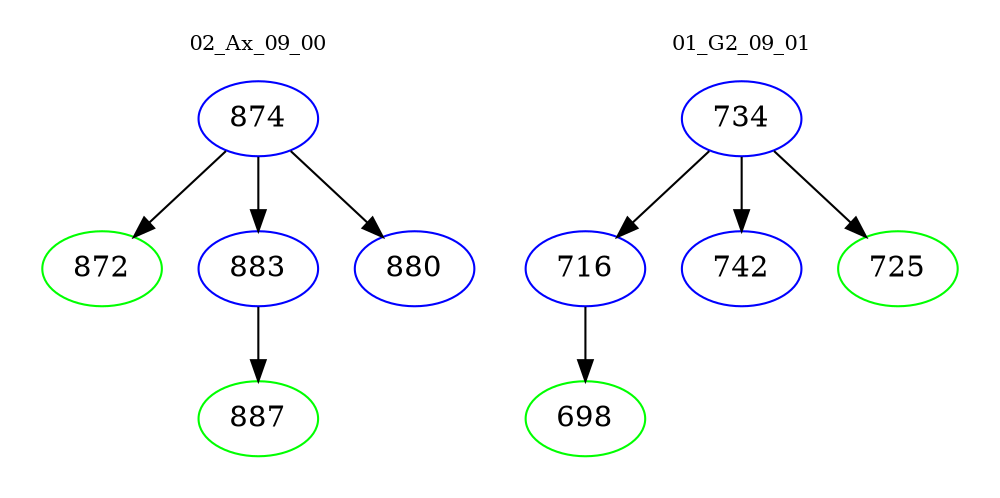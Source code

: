digraph{
subgraph cluster_0 {
color = white
label = "02_Ax_09_00";
fontsize=10;
T0_874 [label="874", color="blue"]
T0_874 -> T0_872 [color="black"]
T0_872 [label="872", color="green"]
T0_874 -> T0_883 [color="black"]
T0_883 [label="883", color="blue"]
T0_883 -> T0_887 [color="black"]
T0_887 [label="887", color="green"]
T0_874 -> T0_880 [color="black"]
T0_880 [label="880", color="blue"]
}
subgraph cluster_1 {
color = white
label = "01_G2_09_01";
fontsize=10;
T1_734 [label="734", color="blue"]
T1_734 -> T1_716 [color="black"]
T1_716 [label="716", color="blue"]
T1_716 -> T1_698 [color="black"]
T1_698 [label="698", color="green"]
T1_734 -> T1_742 [color="black"]
T1_742 [label="742", color="blue"]
T1_734 -> T1_725 [color="black"]
T1_725 [label="725", color="green"]
}
}
